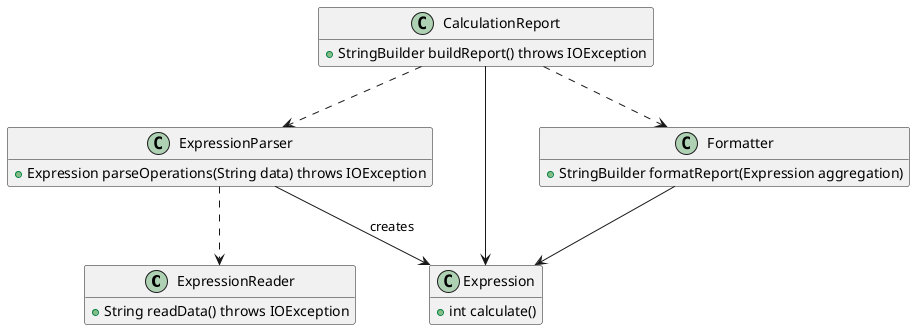@startuml
hide empty members

class ExpressionReader {
    + String readData() throws IOException
}

class ExpressionParser {
    + Expression parseOperations(String data) throws IOException
}

class CalculationReport {
    + StringBuilder buildReport() throws IOException
}

class Expression {
    + int calculate()
}

class Formatter {
    + StringBuilder formatReport(Expression aggregation)
}

CalculationReport ..> ExpressionParser
ExpressionParser ..> ExpressionReader

ExpressionParser --> Expression : creates

CalculationReport --> Expression
CalculationReport ..> Formatter
Formatter --> Expression

@enduml